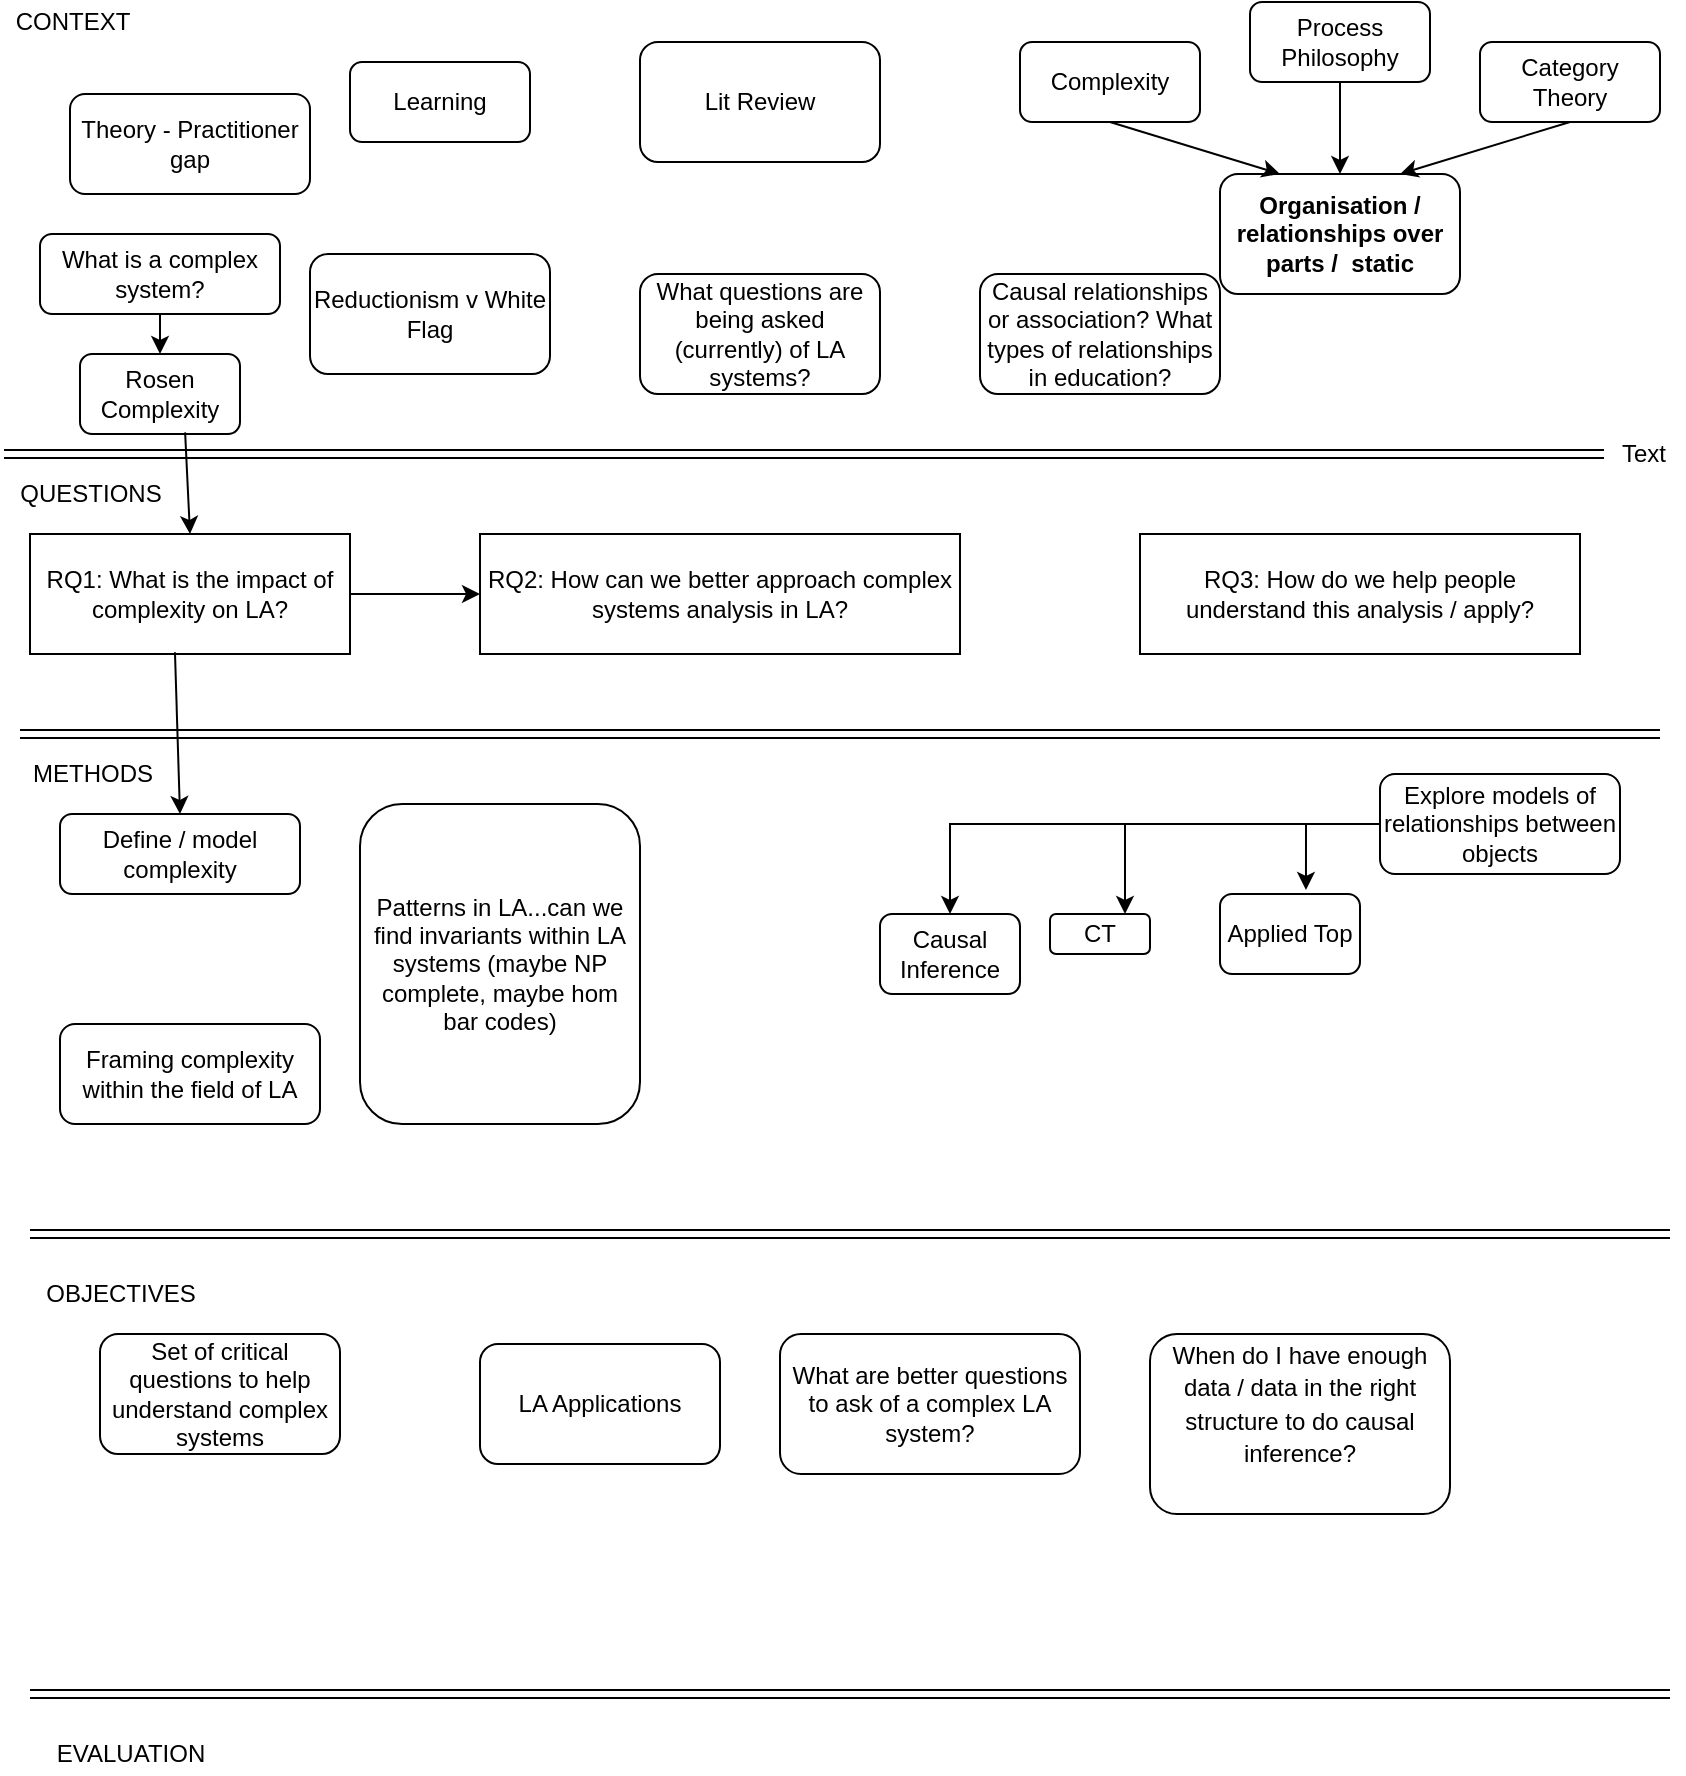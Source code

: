 <mxfile version="12.9.11" type="github"><diagram id="LmNHkAMFc_MV63TZnNPk" name="Page-1"><mxGraphModel dx="1248" dy="634" grid="1" gridSize="10" guides="1" tooltips="1" connect="1" arrows="1" fold="1" page="1" pageScale="1" pageWidth="850" pageHeight="1100" math="0" shadow="0"><root><mxCell id="0"/><mxCell id="1" parent="0"/><mxCell id="h-9vXJWDtknDthflBs6K-2" value="&lt;span&gt;RQ1: What is the impact of complexity on LA?&lt;/span&gt;" style="rounded=0;whiteSpace=wrap;html=1;" vertex="1" parent="1"><mxGeometry x="15" y="290" width="160" height="60" as="geometry"/></mxCell><mxCell id="h-9vXJWDtknDthflBs6K-3" value="RQ2: How can we better approach complex systems analysis in LA?" style="rounded=0;whiteSpace=wrap;html=1;" vertex="1" parent="1"><mxGeometry x="240" y="290" width="240" height="60" as="geometry"/></mxCell><mxCell id="h-9vXJWDtknDthflBs6K-4" value="" style="shape=link;html=1;" edge="1" parent="1"><mxGeometry width="50" height="50" relative="1" as="geometry"><mxPoint x="10" y="390" as="sourcePoint"/><mxPoint x="830" y="390" as="targetPoint"/></mxGeometry></mxCell><mxCell id="h-9vXJWDtknDthflBs6K-5" value="" style="shape=link;html=1;" edge="1" parent="1"><mxGeometry width="50" height="50" relative="1" as="geometry"><mxPoint x="15" y="640" as="sourcePoint"/><mxPoint x="835" y="640" as="targetPoint"/></mxGeometry></mxCell><mxCell id="h-9vXJWDtknDthflBs6K-6" value="" style="shape=link;html=1;" edge="1" parent="1" target="h-9vXJWDtknDthflBs6K-7"><mxGeometry width="50" height="50" relative="1" as="geometry"><mxPoint x="2" y="250" as="sourcePoint"/><mxPoint x="822" y="250" as="targetPoint"/></mxGeometry></mxCell><mxCell id="h-9vXJWDtknDthflBs6K-7" value="Text" style="text;html=1;strokeColor=none;fillColor=none;align=center;verticalAlign=middle;whiteSpace=wrap;rounded=0;" vertex="1" parent="1"><mxGeometry x="802" y="240" width="40" height="20" as="geometry"/></mxCell><mxCell id="h-9vXJWDtknDthflBs6K-8" value="CONTEXT" style="text;html=1;align=center;verticalAlign=middle;resizable=0;points=[];autosize=1;" vertex="1" parent="1"><mxGeometry x="1" y="24" width="70" height="20" as="geometry"/></mxCell><mxCell id="h-9vXJWDtknDthflBs6K-9" value="QUESTIONS" style="text;html=1;align=center;verticalAlign=middle;resizable=0;points=[];autosize=1;" vertex="1" parent="1"><mxGeometry y="260" width="90" height="20" as="geometry"/></mxCell><mxCell id="h-9vXJWDtknDthflBs6K-10" value="OBJECTIVES" style="text;html=1;align=center;verticalAlign=middle;resizable=0;points=[];autosize=1;" vertex="1" parent="1"><mxGeometry x="15" y="660" width="90" height="20" as="geometry"/></mxCell><mxCell id="h-9vXJWDtknDthflBs6K-12" value="EVALUATION" style="text;html=1;align=center;verticalAlign=middle;resizable=0;points=[];autosize=1;" vertex="1" parent="1"><mxGeometry x="20" y="890" width="90" height="20" as="geometry"/></mxCell><mxCell id="h-9vXJWDtknDthflBs6K-13" value="" style="shape=link;html=1;" edge="1" parent="1"><mxGeometry width="50" height="50" relative="1" as="geometry"><mxPoint x="15" y="870" as="sourcePoint"/><mxPoint x="835" y="870" as="targetPoint"/></mxGeometry></mxCell><mxCell id="h-9vXJWDtknDthflBs6K-14" value="Framing complexity within the field of LA" style="rounded=1;whiteSpace=wrap;html=1;" vertex="1" parent="1"><mxGeometry x="30" y="535" width="130" height="50" as="geometry"/></mxCell><mxCell id="h-9vXJWDtknDthflBs6K-15" value="CT" style="rounded=1;whiteSpace=wrap;html=1;" vertex="1" parent="1"><mxGeometry x="525" y="480" width="50" height="20" as="geometry"/></mxCell><mxCell id="h-9vXJWDtknDthflBs6K-16" value="Rosen Complexity" style="rounded=1;whiteSpace=wrap;html=1;" vertex="1" parent="1"><mxGeometry x="40" y="200" width="80" height="40" as="geometry"/></mxCell><mxCell id="h-9vXJWDtknDthflBs6K-17" value="Causal Inference" style="rounded=1;whiteSpace=wrap;html=1;" vertex="1" parent="1"><mxGeometry x="440" y="480" width="70" height="40" as="geometry"/></mxCell><mxCell id="h-9vXJWDtknDthflBs6K-18" value="Applied Top" style="rounded=1;whiteSpace=wrap;html=1;" vertex="1" parent="1"><mxGeometry x="610" y="470" width="70" height="40" as="geometry"/></mxCell><mxCell id="h-9vXJWDtknDthflBs6K-25" value="Theory - Practitioner gap" style="rounded=1;whiteSpace=wrap;html=1;" vertex="1" parent="1"><mxGeometry x="35" y="70" width="120" height="50" as="geometry"/></mxCell><mxCell id="h-9vXJWDtknDthflBs6K-27" value="Reductionism v White Flag" style="rounded=1;whiteSpace=wrap;html=1;" vertex="1" parent="1"><mxGeometry x="155" y="150" width="120" height="60" as="geometry"/></mxCell><mxCell id="h-9vXJWDtknDthflBs6K-28" value="LA Applications" style="rounded=1;whiteSpace=wrap;html=1;" vertex="1" parent="1"><mxGeometry x="240" y="695" width="120" height="60" as="geometry"/></mxCell><mxCell id="h-9vXJWDtknDthflBs6K-31" style="edgeStyle=orthogonalEdgeStyle;rounded=0;orthogonalLoop=1;jettySize=auto;html=1;entryX=0.5;entryY=0;entryDx=0;entryDy=0;" edge="1" parent="1" source="h-9vXJWDtknDthflBs6K-30" target="h-9vXJWDtknDthflBs6K-17"><mxGeometry relative="1" as="geometry"/></mxCell><mxCell id="h-9vXJWDtknDthflBs6K-32" style="edgeStyle=orthogonalEdgeStyle;rounded=0;orthogonalLoop=1;jettySize=auto;html=1;entryX=0.75;entryY=0;entryDx=0;entryDy=0;" edge="1" parent="1" source="h-9vXJWDtknDthflBs6K-30" target="h-9vXJWDtknDthflBs6K-15"><mxGeometry relative="1" as="geometry"/></mxCell><mxCell id="h-9vXJWDtknDthflBs6K-33" style="edgeStyle=orthogonalEdgeStyle;rounded=0;orthogonalLoop=1;jettySize=auto;html=1;entryX=0.614;entryY=-0.05;entryDx=0;entryDy=0;entryPerimeter=0;" edge="1" parent="1" source="h-9vXJWDtknDthflBs6K-30" target="h-9vXJWDtknDthflBs6K-18"><mxGeometry relative="1" as="geometry"/></mxCell><mxCell id="h-9vXJWDtknDthflBs6K-30" value="Explore models of relationships between objects" style="rounded=1;whiteSpace=wrap;html=1;" vertex="1" parent="1"><mxGeometry x="690" y="410" width="120" height="50" as="geometry"/></mxCell><mxCell id="h-9vXJWDtknDthflBs6K-34" value="Organisation / relationships over parts /&amp;nbsp; static" style="rounded=1;whiteSpace=wrap;html=1;fontStyle=1" vertex="1" parent="1"><mxGeometry x="610" y="110" width="120" height="60" as="geometry"/></mxCell><mxCell id="h-9vXJWDtknDthflBs6K-35" value="What are better questions to ask of a complex LA system?" style="rounded=1;whiteSpace=wrap;html=1;" vertex="1" parent="1"><mxGeometry x="390" y="690" width="150" height="70" as="geometry"/></mxCell><mxCell id="h-9vXJWDtknDthflBs6K-36" value="What questions are being asked (currently) of LA systems?" style="rounded=1;whiteSpace=wrap;html=1;" vertex="1" parent="1"><mxGeometry x="320" y="160" width="120" height="60" as="geometry"/></mxCell><mxCell id="h-9vXJWDtknDthflBs6K-39" value="What is a complex system?" style="rounded=1;whiteSpace=wrap;html=1;" vertex="1" parent="1"><mxGeometry x="20" y="140" width="120" height="40" as="geometry"/></mxCell><mxCell id="h-9vXJWDtknDthflBs6K-41" value="" style="endArrow=classic;html=1;exitX=0.5;exitY=1;exitDx=0;exitDy=0;entryX=0.5;entryY=0;entryDx=0;entryDy=0;" edge="1" parent="1" source="h-9vXJWDtknDthflBs6K-39" target="h-9vXJWDtknDthflBs6K-16"><mxGeometry width="50" height="50" relative="1" as="geometry"><mxPoint x="310" y="340" as="sourcePoint"/><mxPoint x="360" y="290" as="targetPoint"/></mxGeometry></mxCell><mxCell id="h-9vXJWDtknDthflBs6K-42" value="Define / model complexity" style="rounded=1;whiteSpace=wrap;html=1;" vertex="1" parent="1"><mxGeometry x="30" y="430" width="120" height="40" as="geometry"/></mxCell><mxCell id="h-9vXJWDtknDthflBs6K-43" value="" style="endArrow=classic;html=1;exitX=0.453;exitY=0.986;exitDx=0;exitDy=0;exitPerimeter=0;entryX=0.5;entryY=0;entryDx=0;entryDy=0;" edge="1" parent="1" source="h-9vXJWDtknDthflBs6K-2" target="h-9vXJWDtknDthflBs6K-42"><mxGeometry width="50" height="50" relative="1" as="geometry"><mxPoint x="310" y="440" as="sourcePoint"/><mxPoint x="360" y="390" as="targetPoint"/></mxGeometry></mxCell><mxCell id="h-9vXJWDtknDthflBs6K-44" value="" style="endArrow=classic;html=1;exitX=0.657;exitY=0.98;exitDx=0;exitDy=0;exitPerimeter=0;entryX=0.5;entryY=0;entryDx=0;entryDy=0;" edge="1" parent="1" source="h-9vXJWDtknDthflBs6K-16" target="h-9vXJWDtknDthflBs6K-2"><mxGeometry width="50" height="50" relative="1" as="geometry"><mxPoint x="310" y="320" as="sourcePoint"/><mxPoint x="360" y="270" as="targetPoint"/></mxGeometry></mxCell><mxCell id="h-9vXJWDtknDthflBs6K-45" value="Lit Review" style="rounded=1;whiteSpace=wrap;html=1;" vertex="1" parent="1"><mxGeometry x="320" y="44" width="120" height="60" as="geometry"/></mxCell><mxCell id="h-9vXJWDtknDthflBs6K-46" value="" style="endArrow=classic;html=1;exitX=1;exitY=0.5;exitDx=0;exitDy=0;entryX=0;entryY=0.5;entryDx=0;entryDy=0;" edge="1" parent="1" source="h-9vXJWDtknDthflBs6K-2" target="h-9vXJWDtknDthflBs6K-3"><mxGeometry width="50" height="50" relative="1" as="geometry"><mxPoint x="310" y="320" as="sourcePoint"/><mxPoint x="360" y="270" as="targetPoint"/></mxGeometry></mxCell><mxCell id="h-9vXJWDtknDthflBs6K-47" value="RQ3: How do we help people understand this analysis / apply?" style="rounded=0;whiteSpace=wrap;html=1;" vertex="1" parent="1"><mxGeometry x="570" y="290" width="220" height="60" as="geometry"/></mxCell><mxCell id="h-9vXJWDtknDthflBs6K-48" value="Set of critical questions to help understand complex systems" style="rounded=1;whiteSpace=wrap;html=1;" vertex="1" parent="1"><mxGeometry x="50" y="690" width="120" height="60" as="geometry"/></mxCell><mxCell id="h-9vXJWDtknDthflBs6K-49" value="Causal relationships or association? What types of relationships in education?" style="rounded=1;whiteSpace=wrap;html=1;" vertex="1" parent="1"><mxGeometry x="490" y="160" width="120" height="60" as="geometry"/></mxCell><mxCell id="h-9vXJWDtknDthflBs6K-50" value="Patterns in LA...can we find invariants within LA systems (maybe NP complete, maybe hom bar codes)" style="rounded=1;whiteSpace=wrap;html=1;" vertex="1" parent="1"><mxGeometry x="180" y="425" width="140" height="160" as="geometry"/></mxCell><mxCell id="h-9vXJWDtknDthflBs6K-51" value="METHODS" style="text;html=1;align=center;verticalAlign=middle;resizable=0;points=[];autosize=1;" vertex="1" parent="1"><mxGeometry x="6" y="400" width="80" height="20" as="geometry"/></mxCell><mxCell id="h-9vXJWDtknDthflBs6K-52" value="&lt;span id=&quot;docs-internal-guid-866602d7-7fff-1301-0197-4444b002ad99&quot;&gt;&lt;p dir=&quot;ltr&quot; style=&quot;line-height: 1.38 ; margin-top: 0pt ; margin-bottom: 0pt&quot;&gt;&lt;span style=&quot;font-family: &amp;#34;arial&amp;#34; ; vertical-align: baseline&quot;&gt;&lt;font style=&quot;font-size: 12px&quot;&gt;When do I have enough data / data in the right structure to do causal inference?&lt;/font&gt;&lt;/span&gt;&lt;/p&gt;&lt;div&gt;&lt;span style=&quot;font-size: 12pt ; font-family: &amp;#34;arial&amp;#34; ; font-weight: 700 ; vertical-align: baseline&quot;&gt;&lt;br&gt;&lt;/span&gt;&lt;/div&gt;&lt;/span&gt;" style="rounded=1;whiteSpace=wrap;html=1;" vertex="1" parent="1"><mxGeometry x="575" y="690" width="150" height="90" as="geometry"/></mxCell><mxCell id="h-9vXJWDtknDthflBs6K-59" style="edgeStyle=orthogonalEdgeStyle;rounded=0;orthogonalLoop=1;jettySize=auto;html=1;exitX=0.5;exitY=1;exitDx=0;exitDy=0;entryX=0.5;entryY=0;entryDx=0;entryDy=0;" edge="1" parent="1" source="h-9vXJWDtknDthflBs6K-53" target="h-9vXJWDtknDthflBs6K-34"><mxGeometry relative="1" as="geometry"/></mxCell><mxCell id="h-9vXJWDtknDthflBs6K-53" value="Process Philosophy" style="rounded=1;whiteSpace=wrap;html=1;" vertex="1" parent="1"><mxGeometry x="625" y="24" width="90" height="40" as="geometry"/></mxCell><mxCell id="h-9vXJWDtknDthflBs6K-54" value="Category Theory" style="rounded=1;whiteSpace=wrap;html=1;" vertex="1" parent="1"><mxGeometry x="740" y="44" width="90" height="40" as="geometry"/></mxCell><mxCell id="h-9vXJWDtknDthflBs6K-55" value="Complexity" style="rounded=1;whiteSpace=wrap;html=1;" vertex="1" parent="1"><mxGeometry x="510" y="44" width="90" height="40" as="geometry"/></mxCell><mxCell id="h-9vXJWDtknDthflBs6K-56" value="Learning" style="rounded=1;whiteSpace=wrap;html=1;" vertex="1" parent="1"><mxGeometry x="175" y="54" width="90" height="40" as="geometry"/></mxCell><mxCell id="h-9vXJWDtknDthflBs6K-57" value="" style="endArrow=classic;html=1;exitX=0.5;exitY=1;exitDx=0;exitDy=0;entryX=0.25;entryY=0;entryDx=0;entryDy=0;" edge="1" parent="1" source="h-9vXJWDtknDthflBs6K-55" target="h-9vXJWDtknDthflBs6K-34"><mxGeometry width="50" height="50" relative="1" as="geometry"><mxPoint x="460" y="110" as="sourcePoint"/><mxPoint x="510" y="54" as="targetPoint"/></mxGeometry></mxCell><mxCell id="h-9vXJWDtknDthflBs6K-61" value="" style="endArrow=classic;html=1;exitX=0.5;exitY=1;exitDx=0;exitDy=0;entryX=0.75;entryY=0;entryDx=0;entryDy=0;" edge="1" parent="1" source="h-9vXJWDtknDthflBs6K-54" target="h-9vXJWDtknDthflBs6K-34"><mxGeometry width="50" height="50" relative="1" as="geometry"><mxPoint x="310" y="320" as="sourcePoint"/><mxPoint x="360" y="270" as="targetPoint"/></mxGeometry></mxCell></root></mxGraphModel></diagram></mxfile>